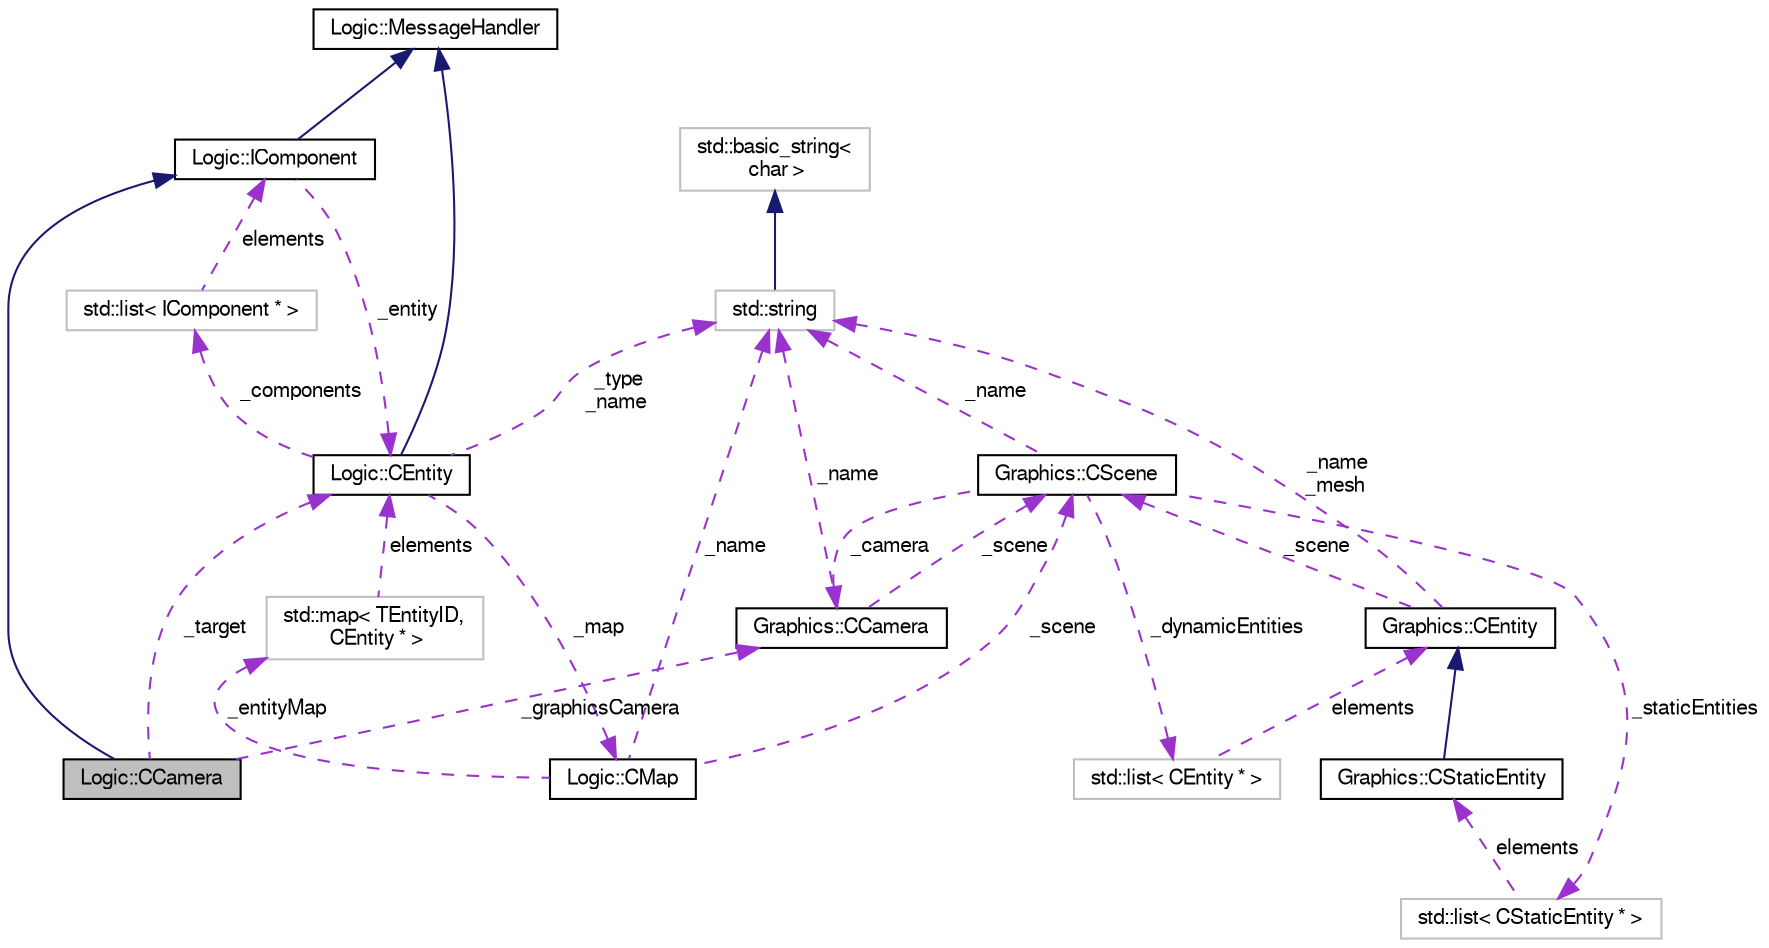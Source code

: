 digraph "Logic::CCamera"
{
  edge [fontname="FreeSans",fontsize="10",labelfontname="FreeSans",labelfontsize="10"];
  node [fontname="FreeSans",fontsize="10",shape=record];
  Node1 [label="Logic::CCamera",height=0.2,width=0.4,color="black", fillcolor="grey75", style="filled", fontcolor="black"];
  Node2 -> Node1 [dir="back",color="midnightblue",fontsize="10",style="solid",fontname="FreeSans"];
  Node2 [label="Logic::IComponent",height=0.2,width=0.4,color="black", fillcolor="white", style="filled",URL="$class_logic_1_1_i_component.html",tooltip="Clase base de los componentes que forman las entidades. "];
  Node3 -> Node2 [dir="back",color="midnightblue",fontsize="10",style="solid",fontname="FreeSans"];
  Node3 [label="Logic::MessageHandler",height=0.2,width=0.4,color="black", fillcolor="white", style="filled",URL="$class_logic_1_1_message_handler.html"];
  Node4 -> Node2 [dir="back",color="darkorchid3",fontsize="10",style="dashed",label=" _entity" ,fontname="FreeSans"];
  Node4 [label="Logic::CEntity",height=0.2,width=0.4,color="black", fillcolor="white", style="filled",URL="$class_logic_1_1_c_entity.html",tooltip="Clase que representa una entidad en el entorno virtual. "];
  Node3 -> Node4 [dir="back",color="midnightblue",fontsize="10",style="solid",fontname="FreeSans"];
  Node5 -> Node4 [dir="back",color="darkorchid3",fontsize="10",style="dashed",label=" _components" ,fontname="FreeSans"];
  Node5 [label="std::list\< IComponent * \>",height=0.2,width=0.4,color="grey75", fillcolor="white", style="filled"];
  Node2 -> Node5 [dir="back",color="darkorchid3",fontsize="10",style="dashed",label=" elements" ,fontname="FreeSans"];
  Node6 -> Node4 [dir="back",color="darkorchid3",fontsize="10",style="dashed",label=" _type\n_name" ,fontname="FreeSans"];
  Node6 [label="std::string",height=0.2,width=0.4,color="grey75", fillcolor="white", style="filled",tooltip="STL class. "];
  Node7 -> Node6 [dir="back",color="midnightblue",fontsize="10",style="solid",fontname="FreeSans"];
  Node7 [label="std::basic_string\<\l char \>",height=0.2,width=0.4,color="grey75", fillcolor="white", style="filled",tooltip="STL class. "];
  Node8 -> Node4 [dir="back",color="darkorchid3",fontsize="10",style="dashed",label=" _map" ,fontname="FreeSans"];
  Node8 [label="Logic::CMap",height=0.2,width=0.4,color="black", fillcolor="white", style="filled",URL="$class_logic_1_1_c_map.html",tooltip="Clase que representa un mapa lógico. "];
  Node9 -> Node8 [dir="back",color="darkorchid3",fontsize="10",style="dashed",label=" _scene" ,fontname="FreeSans"];
  Node9 [label="Graphics::CScene",height=0.2,width=0.4,color="black", fillcolor="white", style="filled",URL="$class_graphics_1_1_c_scene.html",tooltip="Clase que controla todos los elementos de una escena. "];
  Node10 -> Node9 [dir="back",color="darkorchid3",fontsize="10",style="dashed",label=" _staticEntities" ,fontname="FreeSans"];
  Node10 [label="std::list\< CStaticEntity * \>",height=0.2,width=0.4,color="grey75", fillcolor="white", style="filled"];
  Node11 -> Node10 [dir="back",color="darkorchid3",fontsize="10",style="dashed",label=" elements" ,fontname="FreeSans"];
  Node11 [label="Graphics::CStaticEntity",height=0.2,width=0.4,color="black", fillcolor="white", style="filled",URL="$class_graphics_1_1_c_static_entity.html",tooltip="Clase que representa una entidad gráfica estática. "];
  Node12 -> Node11 [dir="back",color="midnightblue",fontsize="10",style="solid",fontname="FreeSans"];
  Node12 [label="Graphics::CEntity",height=0.2,width=0.4,color="black", fillcolor="white", style="filled",URL="$class_graphics_1_1_c_entity.html",tooltip="Clase que representa una entidad gráfica. "];
  Node9 -> Node12 [dir="back",color="darkorchid3",fontsize="10",style="dashed",label=" _scene" ,fontname="FreeSans"];
  Node6 -> Node12 [dir="back",color="darkorchid3",fontsize="10",style="dashed",label=" _name\n_mesh" ,fontname="FreeSans"];
  Node13 -> Node9 [dir="back",color="darkorchid3",fontsize="10",style="dashed",label=" _camera" ,fontname="FreeSans"];
  Node13 [label="Graphics::CCamera",height=0.2,width=0.4,color="black", fillcolor="white", style="filled",URL="$class_graphics_1_1_c_camera.html",tooltip="Clase de la cámara extendida basada en Ogre. "];
  Node9 -> Node13 [dir="back",color="darkorchid3",fontsize="10",style="dashed",label=" _scene" ,fontname="FreeSans"];
  Node6 -> Node13 [dir="back",color="darkorchid3",fontsize="10",style="dashed",label=" _name" ,fontname="FreeSans"];
  Node6 -> Node9 [dir="back",color="darkorchid3",fontsize="10",style="dashed",label=" _name" ,fontname="FreeSans"];
  Node14 -> Node9 [dir="back",color="darkorchid3",fontsize="10",style="dashed",label=" _dynamicEntities" ,fontname="FreeSans"];
  Node14 [label="std::list\< CEntity * \>",height=0.2,width=0.4,color="grey75", fillcolor="white", style="filled"];
  Node12 -> Node14 [dir="back",color="darkorchid3",fontsize="10",style="dashed",label=" elements" ,fontname="FreeSans"];
  Node15 -> Node8 [dir="back",color="darkorchid3",fontsize="10",style="dashed",label=" _entityMap" ,fontname="FreeSans"];
  Node15 [label="std::map\< TEntityID,\l CEntity * \>",height=0.2,width=0.4,color="grey75", fillcolor="white", style="filled"];
  Node4 -> Node15 [dir="back",color="darkorchid3",fontsize="10",style="dashed",label=" elements" ,fontname="FreeSans"];
  Node6 -> Node8 [dir="back",color="darkorchid3",fontsize="10",style="dashed",label=" _name" ,fontname="FreeSans"];
  Node4 -> Node1 [dir="back",color="darkorchid3",fontsize="10",style="dashed",label=" _target" ,fontname="FreeSans"];
  Node13 -> Node1 [dir="back",color="darkorchid3",fontsize="10",style="dashed",label=" _graphicsCamera" ,fontname="FreeSans"];
}
